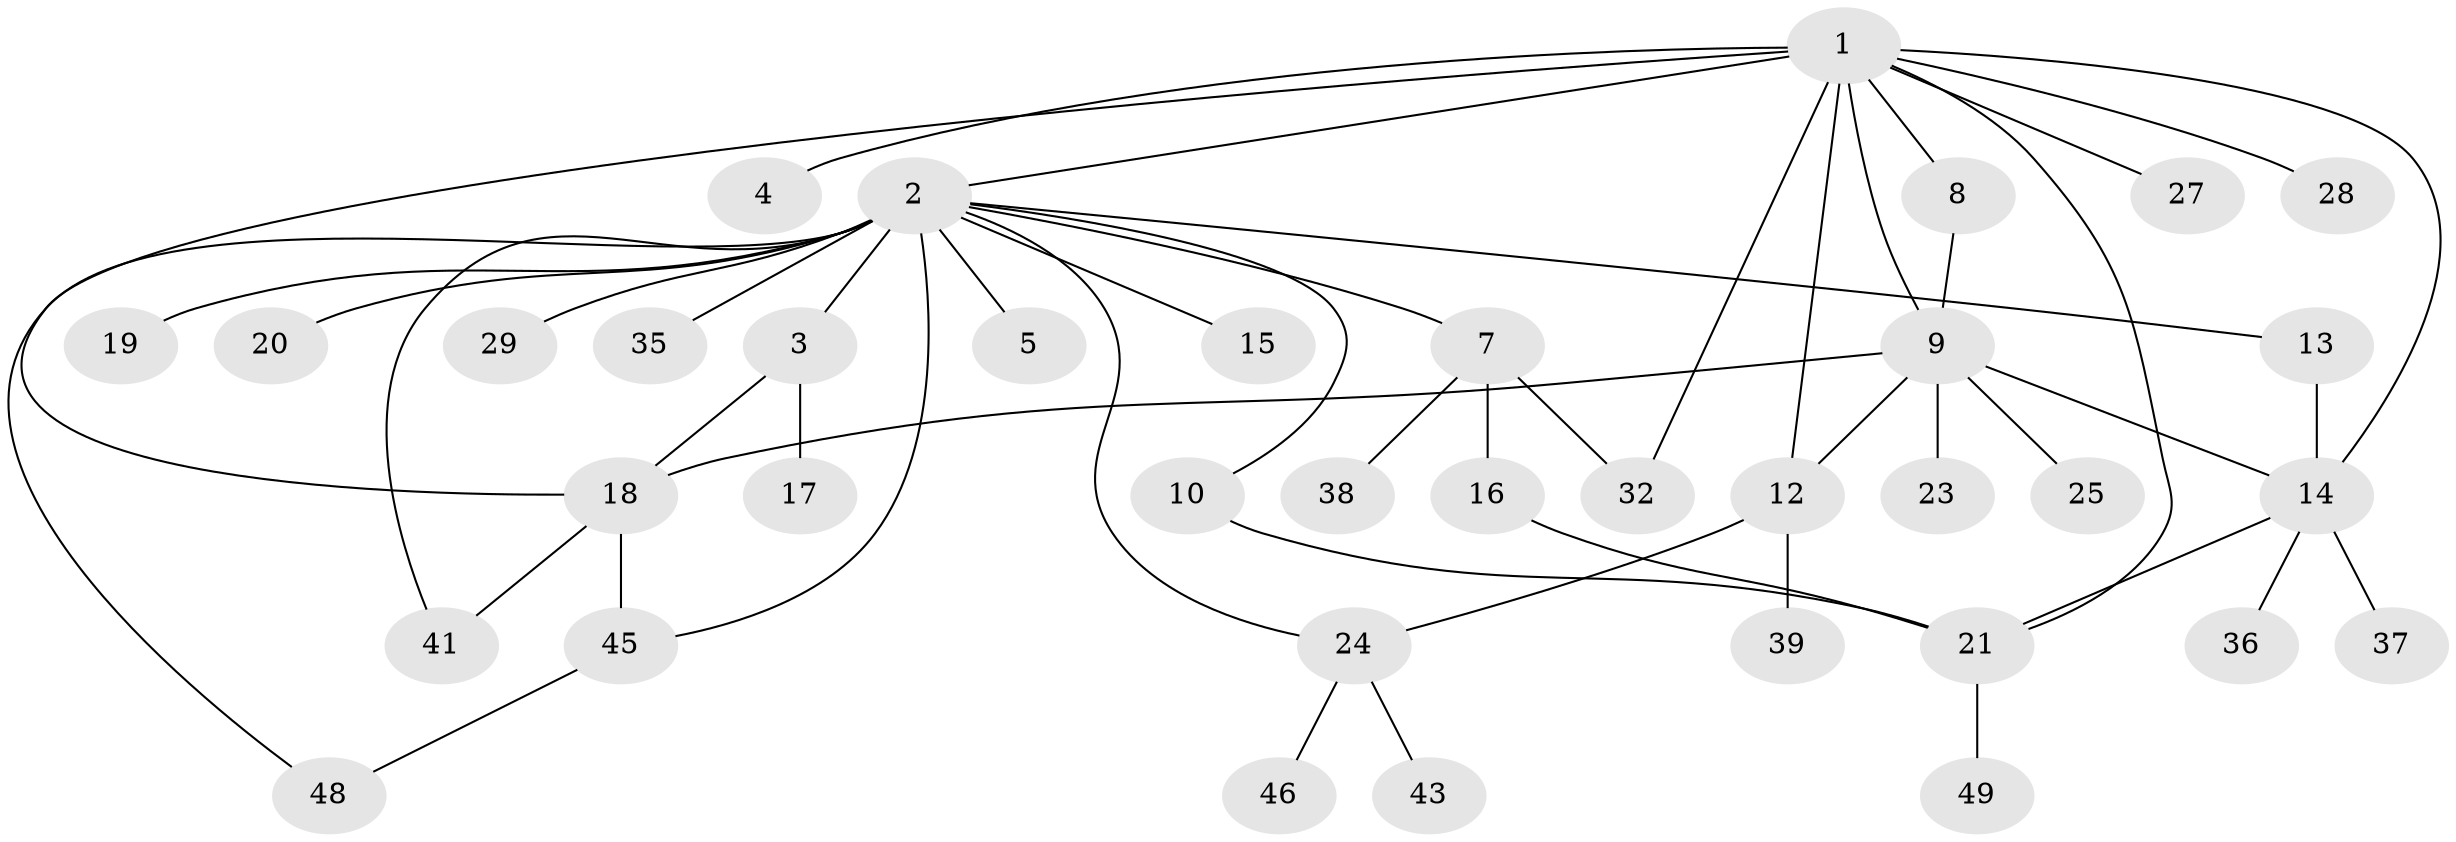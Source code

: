 // Generated by graph-tools (version 1.1) at 2025/23/03/03/25 07:23:54]
// undirected, 37 vertices, 50 edges
graph export_dot {
graph [start="1"]
  node [color=gray90,style=filled];
  1 [super="+34"];
  2 [super="+6"];
  3 [super="+50"];
  4;
  5;
  7 [super="+11"];
  8 [super="+22"];
  9 [super="+33"];
  10 [super="+40"];
  12 [super="+44"];
  13 [super="+51"];
  14 [super="+30"];
  15;
  16;
  17 [super="+52"];
  18 [super="+26"];
  19;
  20;
  21 [super="+31"];
  23;
  24 [super="+42"];
  25;
  27;
  28;
  29;
  32;
  35;
  36;
  37;
  38;
  39;
  41 [super="+47"];
  43;
  45;
  46;
  48;
  49;
  1 -- 2;
  1 -- 4;
  1 -- 8;
  1 -- 9;
  1 -- 14;
  1 -- 27;
  1 -- 28;
  1 -- 32;
  1 -- 21;
  1 -- 12;
  1 -- 18;
  2 -- 3 [weight=2];
  2 -- 5;
  2 -- 7;
  2 -- 10;
  2 -- 13;
  2 -- 24;
  2 -- 29;
  2 -- 35;
  2 -- 41;
  2 -- 48;
  2 -- 19;
  2 -- 20;
  2 -- 45;
  2 -- 15;
  3 -- 17;
  3 -- 18;
  7 -- 16;
  7 -- 32;
  7 -- 38;
  8 -- 9;
  9 -- 12;
  9 -- 18;
  9 -- 23;
  9 -- 25;
  9 -- 14;
  10 -- 21;
  12 -- 39;
  12 -- 24;
  13 -- 14;
  14 -- 21;
  14 -- 36;
  14 -- 37;
  16 -- 21;
  18 -- 45;
  18 -- 41;
  21 -- 49;
  24 -- 43;
  24 -- 46;
  45 -- 48;
}
